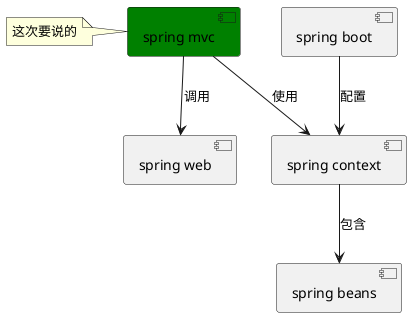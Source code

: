 @startuml
[spring boot] as SB
component [spring mvc] as mvc #Green
note left of mvc 
这次要说的
end note
[spring beans] as beans
[spring web] as web
[spring context] as ctx
SB --> ctx: 配置
mvc --> ctx: 使用

ctx --> beans: 包含
mvc --> web: 调用
@enduml